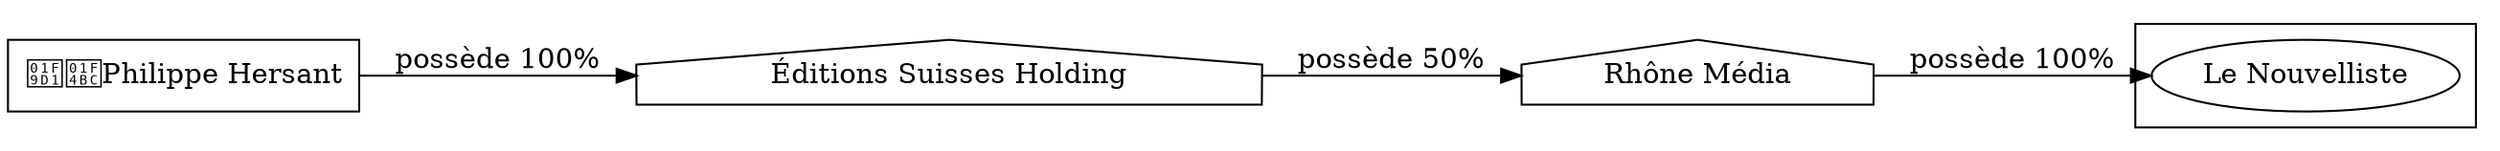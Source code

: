digraph {
  rankdir=LR;
  subgraph roots {
    
      "philippe-hersant-292"[label="🧑‍💼Philippe Hersant" shape=box]
    
  }

  
    "rhone-media-296"[label="Rhône Média" shape=house]
  
    "editions-suisses-holding-293"[label="Éditions Suisses Holding" shape=house]
  

  subgraph clusterLeaves {
    
      "le-nouvelliste-300"[label="Le Nouvelliste"]
    
  }

  
    "rhone-media-296" -> "le-nouvelliste-300" [
      label="possède 100%"
    ]
  
    "editions-suisses-holding-293" -> "rhone-media-296" [
      label="possède 50%"
    ]
  
    "philippe-hersant-292" -> "editions-suisses-holding-293" [
      label="possède 100%"
    ]
  
}
